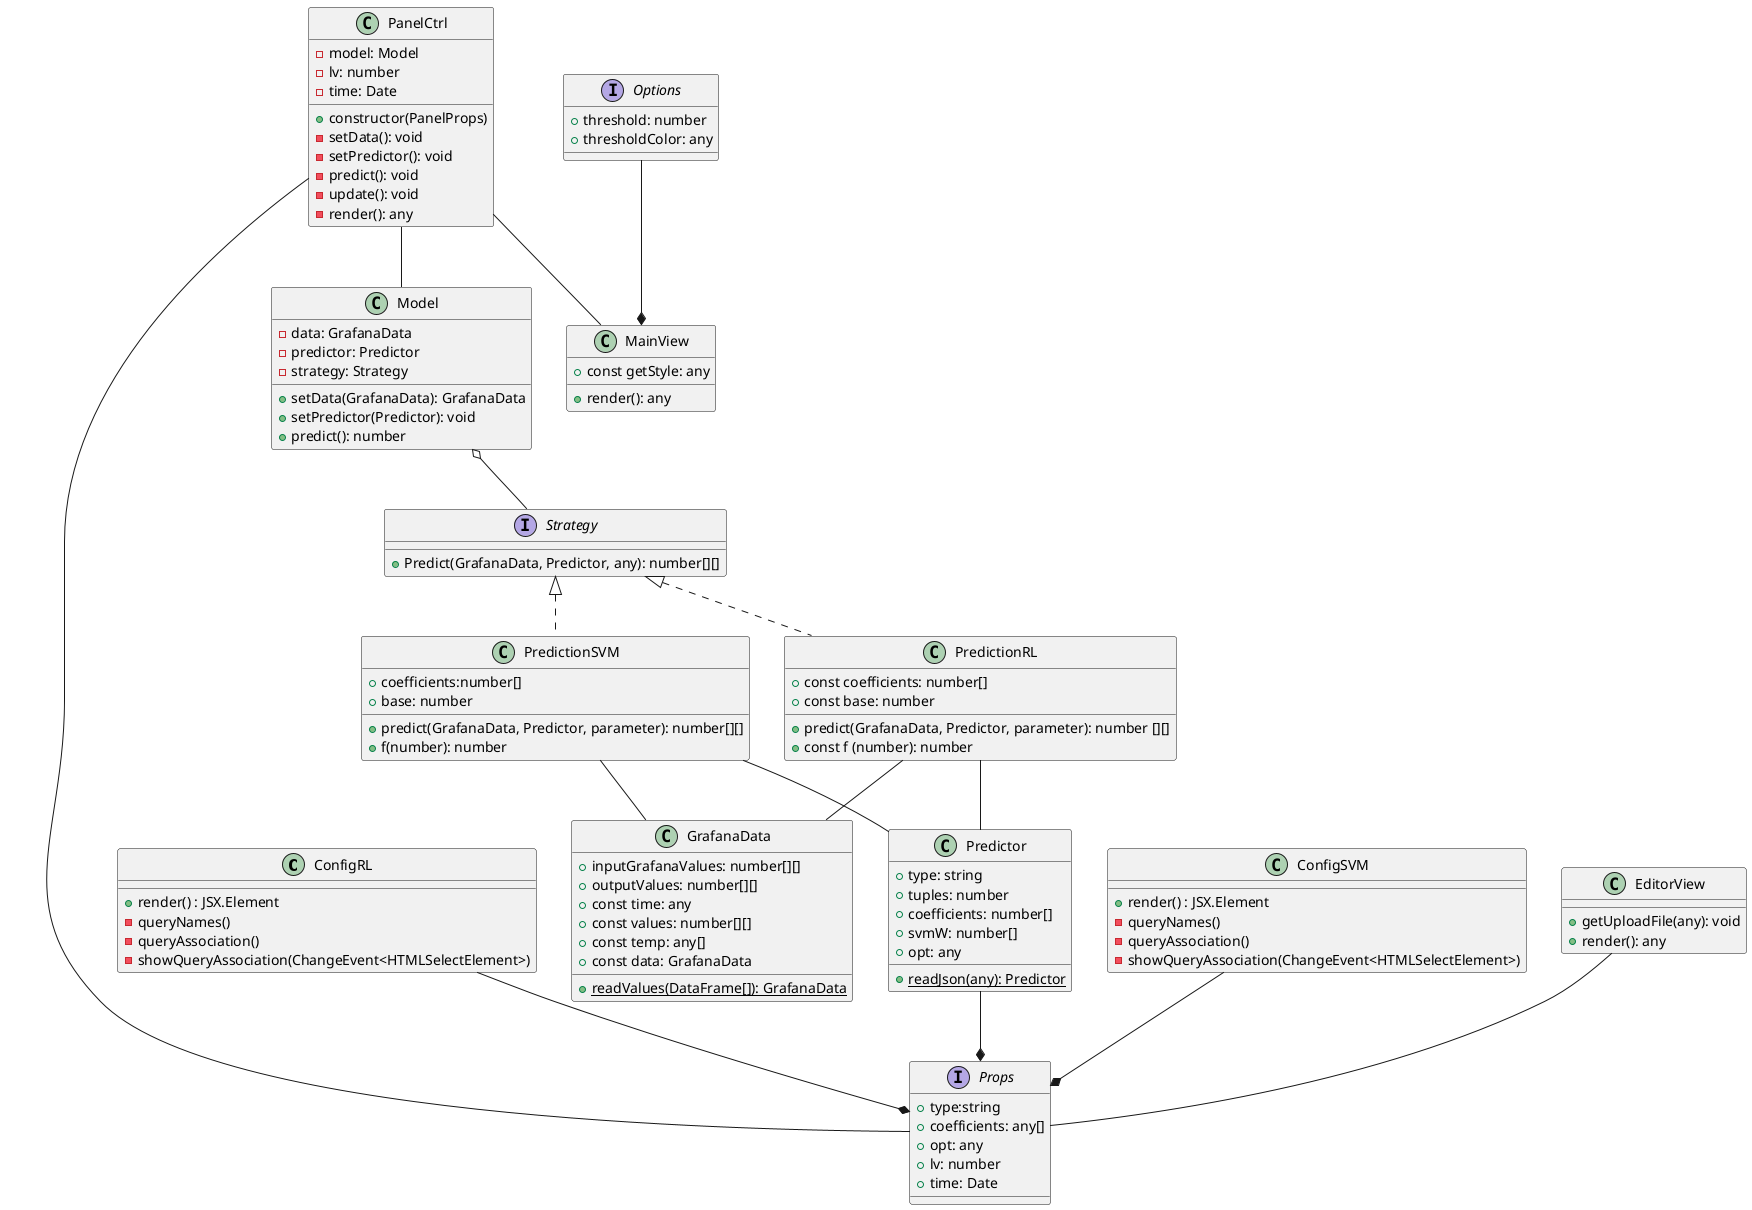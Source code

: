 @startuml GrafanaClasses

class ConfigRL{
    + render() : JSX.Element
    - queryNames()
    - queryAssociation()
    - showQueryAssociation(ChangeEvent<HTMLSelectElement>)
}

class ConfigSVM{
     + render() : JSX.Element
    - queryNames()
    - queryAssociation()
    - showQueryAssociation(ChangeEvent<HTMLSelectElement>)
}


interface Strategy{
    + Predict(GrafanaData, Predictor, any): number[][]
}




class PredictionRL implements Strategy{
    + const coefficients: number[]
    + const base: number
    + predict(GrafanaData, Predictor, parameter): number [][]
    + const f (number): number
  
}

class PredictionSVM implements Strategy{
    + predict(GrafanaData, Predictor, parameter): number[][]
    + coefficients:number[]
    + base: number
    + f(number): number
}


class Model{
    - data: GrafanaData
    - predictor: Predictor 
    - strategy: Strategy
    + setData(GrafanaData): GrafanaData
    + setPredictor(Predictor): void
    + predict(): number

}

class GrafanaData{
    + inputGrafanaValues: number[][]
    + outputValues: number[][]
    + {static} readValues(DataFrame[]): GrafanaData
    + const time: any
    + const values: number[][]
    + const temp: any[]
    + const data: GrafanaData

}

class Predictor{
    + type: string
    + tuples: number
    + coefficients: number[]
    + svmW: number[]
    + opt: any
    + {static} readJson(any): Predictor
}

interface Options{
    + threshold: number
    + thresholdColor: any
}

class EditorView{
    + getUploadFile(any): void
    + render(): any
}


interface Props{
    + type:string
    + coefficients: any[]
    + opt: any
    + lv: number
    + time: Date

}
class MainView{
    + render(): any
    + const getStyle: any
}

class PanelCtrl{
    - model: Model
    - lv: number
    - time: Date
    + constructor(PanelProps)
    - setData(): void
    - setPredictor(): void
    - predict(): void
    - update(): void
    - render(): any

}

ConfigRL--*Props
ConfigSVM--*Props
Predictor--*Props




PredictionRL--GrafanaData
PredictionRL--Predictor

PredictionSVM--GrafanaData
PredictionSVM--Predictor



Model o--Strategy

EditorView--Props



PanelCtrl--Model
PanelCtrl--MainView
PanelCtrl--Props





Options--*MainView

@enduml
